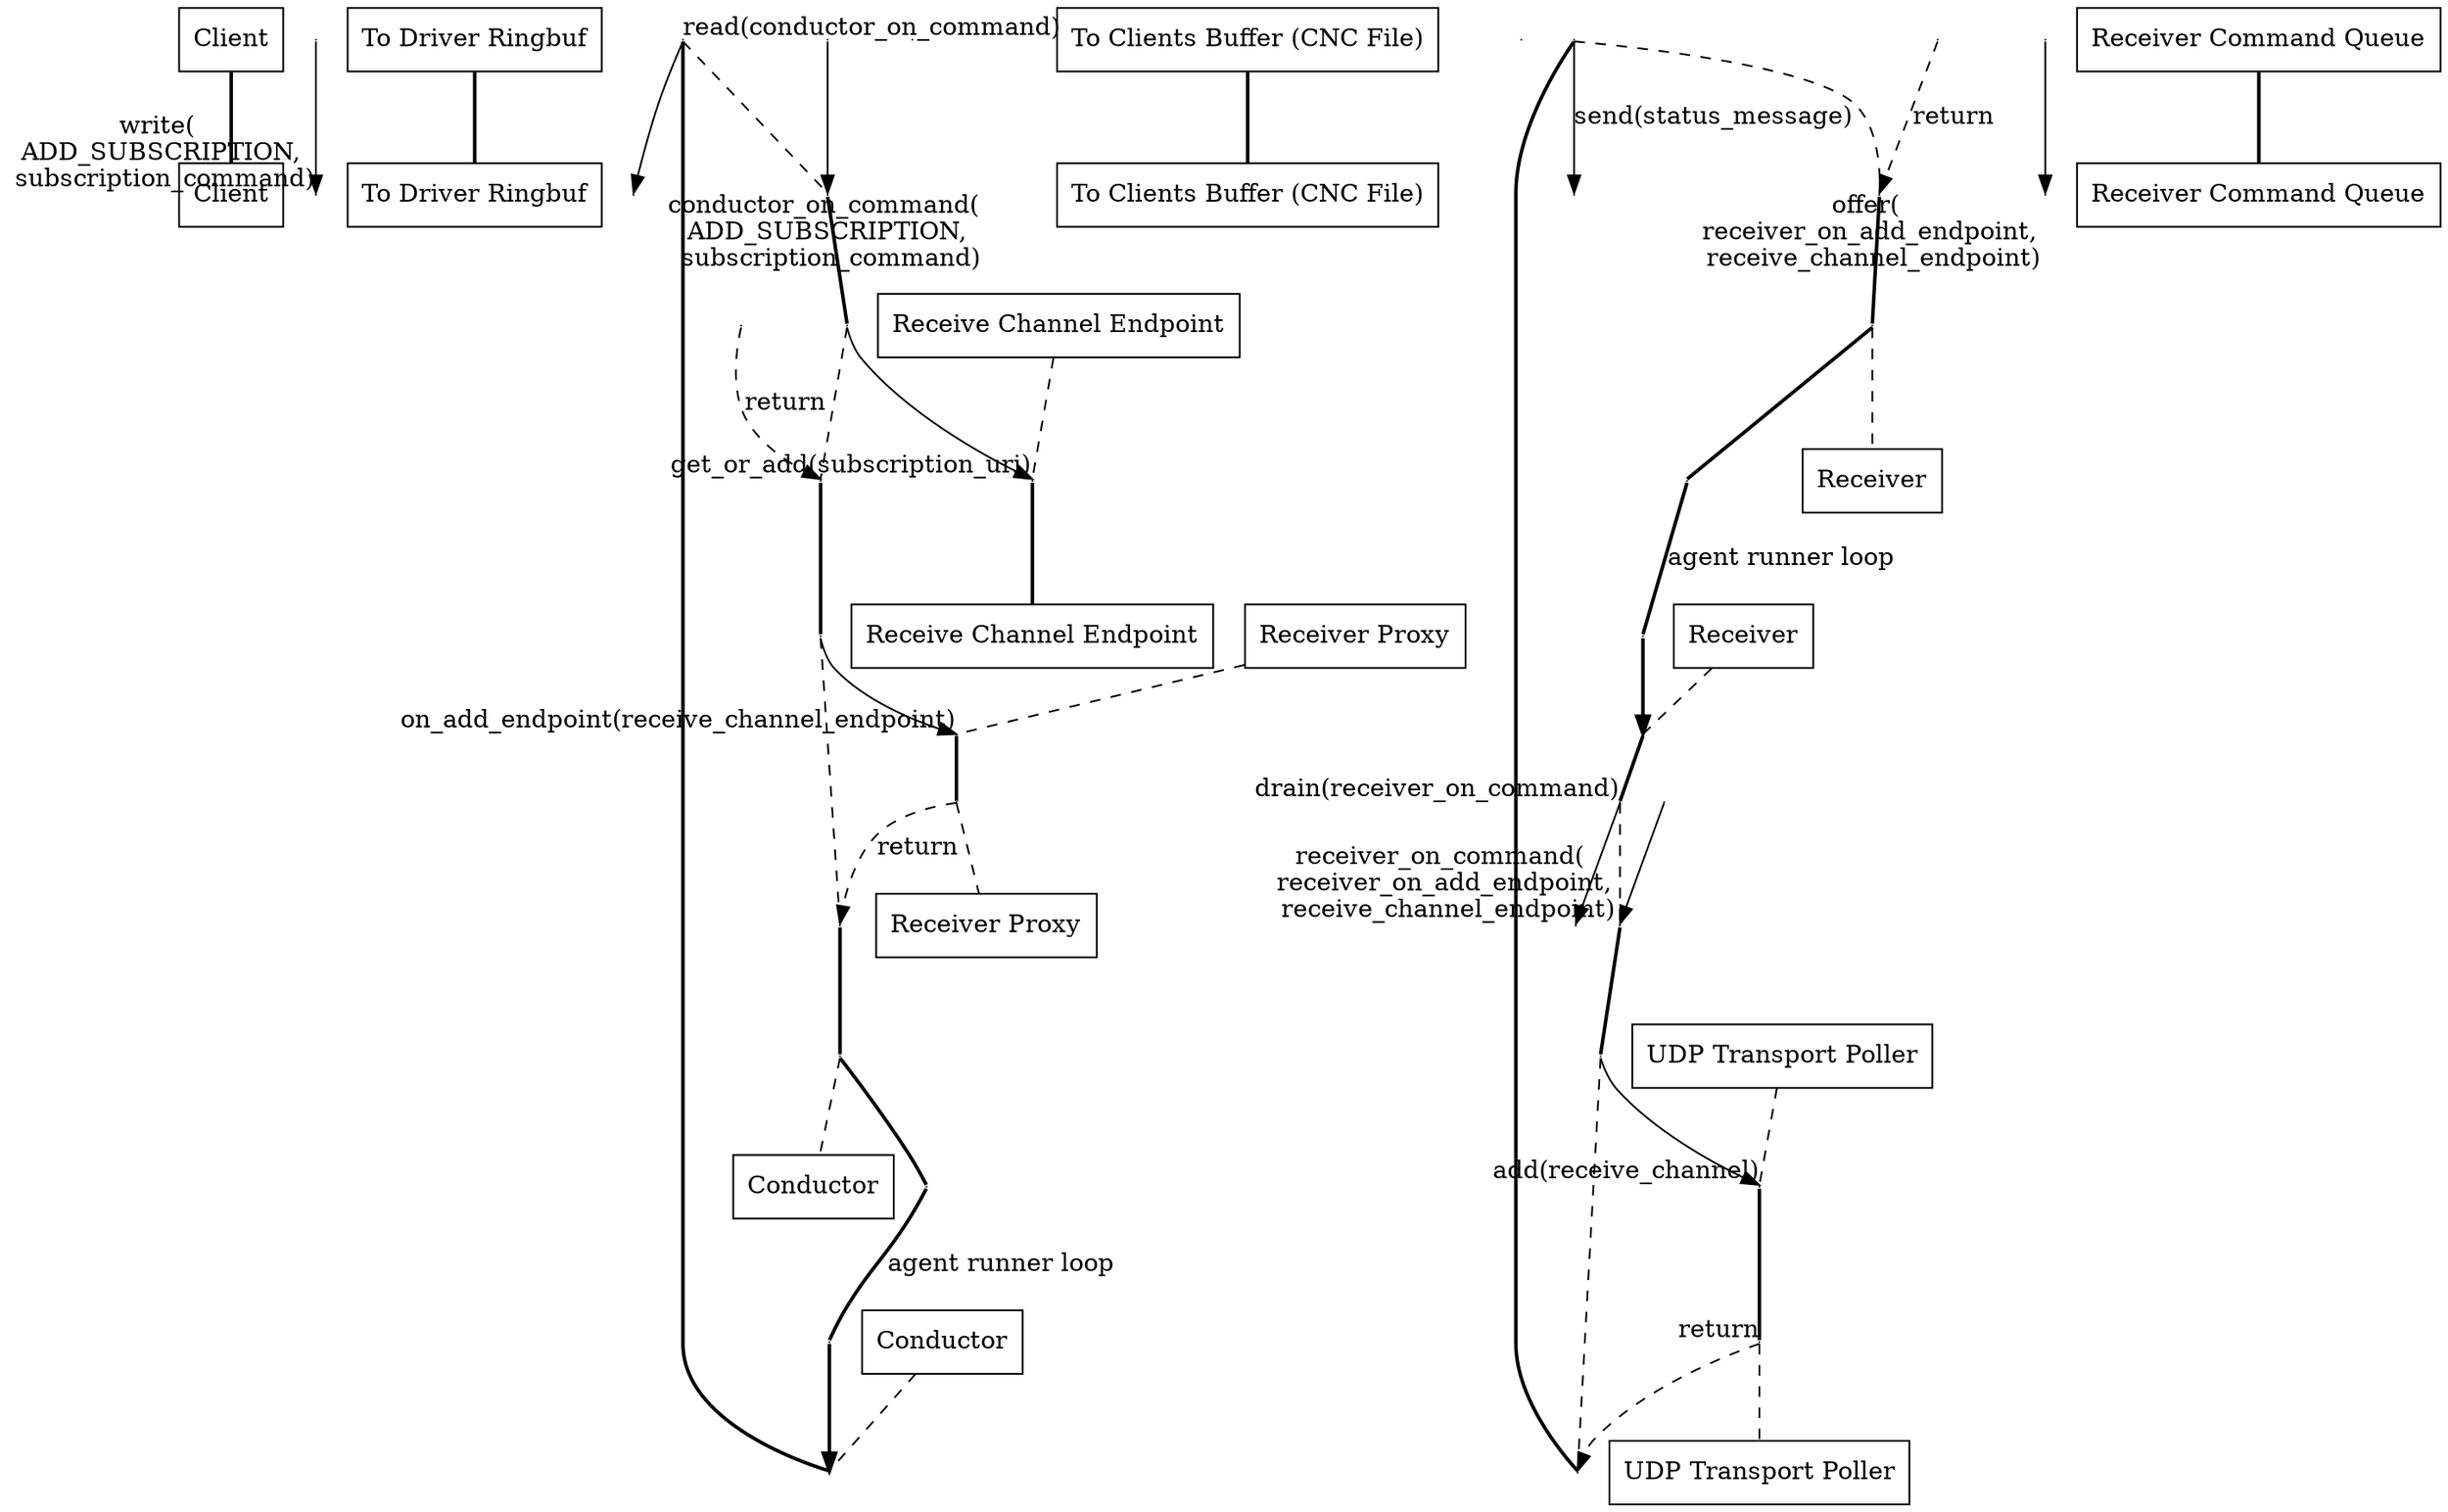 digraph add_subscription_sequence_diagram {
  client__head [ label="Client" pos="0,0!" shape="record" ];
  client__write [ pos="0,-1!" shape="point" width="0" ]
  client__foot [ label="Client" pos="0,-17!" shape="record" ];
  to_driver_ringbuf__head [ label="To Driver Ringbuf" pos="3,0!" shape="record" ];
  to_driver_ringbuf__write [ pos="3,-1!" shape="point" width="0" ]
  to_driver_ringbuf__read [ pos="3,-2!" shape="point" width="0" ]
  to_driver_ringbuf__on_command [ pos="3,-3!" shape="point" width="0" ]
  to_driver_ringbuf__foot [ label="To Driver Ringbuf" pos="3,-17!" shape="record" ];
  conductor__head [ label="Conductor" pos="6,0!" shape="record" ];
  conductor__loop_begin [ pos="6,-1!" shape="point" width="0" ];
  conductor__ret_loop_begin [ pos="6.5,-1!" shape="point" width="0" ];
  conductor__read [ pos="6,-2!" shape="point" width="0" ]
  conductor__on_command [ pos="6,-3!" shape="point" width="0" ]
  conductor__get_add [ pos="6,-4!" shape="point" width="0" ]
  conductor__ret_get_add [ pos="6,-5!" shape="point" width="0" ]
  conductor__on_add_end [ pos="6,-6!" shape="point" width="0" ]
  conductor__ret_on_add_end [ pos="6,-8!" shape="point" width="0" ]
  conductor__broadcast [ pos="6,-15!" shape="point" width="0" ]
  conductor__loop_end [ pos="6,-16!" shape="point" width="0" ];
  conductor__ret_loop_end [ pos="6.5,-16!" shape="point" width="0" ];
  conductor__foot [ label="Conductor" pos="6,-17!" shape="record" ];
  to_clients_buffer__head [ label="To Clients Buffer (CNC File)" pos="9,0!" shape="record" ];
  to_clients_buffer__broadcast [ pos="9,-15!" shape="point" width="0" ]
  to_clients_buffer__foot [ label="To Clients Buffer (CNC File)" pos="9,-17!" shape="record" ];
  receive_channel_endpoint__head [ label="Receive Channel Endpoint" pos="12,0!" shape="record" ];
  receive_channel_endpoint__get_add [ pos="12,-4!" shape="point" width="0" ]
  receive_channel_endpoint__ret_get_add [ pos="12,-5!" shape="point" width="0" ]
  receive_channel_endpoint__send_status_msg [ pos="12,-12!" shape="point" width="0" ]
  receive_channel_endpoint__ret_send_status_msg [ pos="12,-13!" shape="point" width="0" ]
  receive_channel_endpoint__foot [ label="Receive Channel Endpoint" pos="12,-17!" shape="record" ];
  receiver_proxy__head [ label="Receiver Proxy" pos="15,0!" shape="record" ];
  receiver_proxy__on_add_end [ pos="15,-6!" shape="point" width="0" ]
  receiver_proxy__offer [ pos="15,-7!" shape="point" width="0" ]
  receiver_proxy__ret_on_add_end [ pos="15,-8!" shape="point" width="0" ]
  receiver_proxy__foot [ label="Receiver Proxy" pos="15,-17!" shape="record" ];
  receiver_command_queue__head [ label="Receiver Command Queue" pos="18,0!" shape="record" ];
  receiver_command_queue__offer [ pos="18,-7!" shape="point" width="0" ]
  receiver_command_queue__drain [ pos="18,-8!" shape="point" width="0" ]
  receiver_command_queue__on_command [ pos="18,-9!" shape="point" width="0" ]
  receiver_command_queue__foot [ label="Receiver Command Queue" pos="18,-17!" shape="record" ];
  receiver__head [ label="Receiver" pos="21,0!" shape="record" ];
  receiver__loop_begin [ pos="21,-1!" shape="point" width="0" ];
  receiver__ret_loop_begin [ pos="21.5,-1!" shape="point" width="0" ];
  receiver__drain [ pos="21,-8!" shape="point" width="0" ]
  receiver__on_command [ pos="21,-9!" shape="point" width="0" ]
  receiver__add_channel [ pos="21,-10!" shape="point" width="0" ]
  receiver__ret_add_channel [ pos="21,-11!" shape="point" width="0" ]
  receiver__send_status_msg [ pos="21,-12!" shape="point" width="0" ]
  receiver__ret_send_status_msg [ pos="21,-13!" shape="point" width="0" ]
  receiver__loop_end [ pos="21,-16!" shape="point" width="0" ];
  receiver__ret_loop_end [ pos="21.5,-16!" shape="point" width="0" ];
  receiver__foot [ label="Receiver" pos="21,-17!" shape="record" ];
  udp_poller__head [ label="UDP Transport Poller" pos="24,0!" shape="record" ];
  udp_poller__add_channel [ pos="24,-10!" shape="point" width="0" ]
  udp_poller__ret_add_channel [ pos="24,-11!" shape="point" width="0" ]
  udp_poller__foot [ label="UDP Transport Poller" pos="24,-17!" shape="record" ];

  client__head -> client__foot [ dir="none" style="bold" ]
  to_driver_ringbuf__head -> to_driver_ringbuf__foot [ dir="none" style="bold" ]
  conductor__head -> conductor__loop_begin [ dir="none" style="dashed" ]
  conductor__loop_begin -> conductor__read [ dir="none" style="bold" ]
  conductor__read -> conductor__on_command [ dir="none" style="dashed" ]
  conductor__on_command -> conductor__get_add [ dir="none" style="bold" ]
  conductor__get_add -> conductor__ret_get_add [ dir="none" style="dashed" ]
  conductor__ret_get_add -> conductor__on_add_end [ dir="none" style="bold" ]
  conductor__on_add_end -> conductor__ret_on_add_end [ dir="none" style="dashed" ]
  conductor__ret_on_add_end -> conductor__loop_end [ dir="none" style="bold" ]
  conductor__loop_end -> conductor__foot [ dir="none" style="dashed" ]
  to_clients_buffer__head -> to_clients_buffer__foot [ dir="none" style="bold" ]
  receive_channel_endpoint__head -> receive_channel_endpoint__get_add [ dir="none" style="dashed" ]
  receive_channel_endpoint__get_add -> receive_channel_endpoint__foot [ dir="none" style="bold" ]
  receiver_proxy__head -> receiver_proxy__on_add_end [ dir="none" style="dashed" ]
  receiver_proxy__on_add_end -> receiver_proxy__ret_on_add_end [ dir="none" style="bold" ]
  receiver_proxy__ret_on_add_end -> receiver_proxy__foot [ dir="none" style="dashed" ]
  receiver_command_queue__head -> receiver_command_queue__foot [ dir="none" style="bold" ]
  receiver__head -> receiver__loop_begin [ dir="none" style="dashed" ]
  receiver__loop_begin -> receiver__drain [ dir="none" style="bold" ]
  receiver__drain -> receiver__on_command [ dir="none" style="dashed" ]
  receiver__on_command -> receiver__add_channel [ dir="none" style="bold" ]
  receiver__add_channel -> receiver__ret_add_channel [ dir="none" style="dashed" ]
  receiver__ret_add_channel -> receiver__send_status_msg [ dir="none" style="bold" ]
  receiver__send_status_msg -> receiver__ret_send_status_msg [ dir="none" style="dashed" ]
  receiver__ret_send_status_msg -> receiver__loop_end [ dir="none" style="bold" ]
  receiver__loop_end -> receiver__foot [ dir="none" style="dashed" ]
  udp_poller__head -> udp_poller__add_channel [ dir="none" style="dashed" ]
  udp_poller__add_channel -> udp_poller__ret_add_channel [ dir="none" style="bold" ]
  udp_poller__ret_add_channel -> udp_poller__foot [ dir="none" style="dashed" ]

  client__write -> to_driver_ringbuf__write [ headlabel="write( \n ADD_SUBSCRIPTION, \n subscription_command)" style="solid" ]
  conductor__read -> to_driver_ringbuf__read [ taillabel="read(conductor_on_command)" style="solid" ]
  to_driver_ringbuf__on_command -> conductor__on_command [ headlabel="conductor_on_command( \n ADD_SUBSCRIPTION, \n subscription_command)" style="solid" ]
  conductor__get_add -> receive_channel_endpoint__get_add [ headlabel="get_or_add(subscription_uri)" style="solid" ]
  receive_channel_endpoint__ret_get_add -> conductor__ret_get_add [ label="return" style="dashed" ]
  conductor__on_add_end -> receiver_proxy__on_add_end [ headlabel="on_add_endpoint(receive_channel_endpoint)" style="solid" ]
  receiver_proxy__offer -> receiver_command_queue__offer [ headlabel="offer( \n receiver_on_add_endpoint, \n receive_channel_endpoint)" style="solid" ]
  receiver_proxy__ret_on_add_end -> conductor__ret_on_add_end [ label="return" style="dashed" ]
  receiver__drain -> receiver_command_queue__drain [ taillabel="drain(receiver_on_command)" style="solid" ]
  receiver_command_queue__on_command -> receiver__on_command [ headlabel="receiver_on_command( \n receiver_on_add_endpoint, \n receive_channel_endpoint)" style="solid" ]
  receiver__add_channel -> udp_poller__add_channel [ headlabel="add(receive_channel)" style="solid" ]
  udp_poller__ret_add_channel -> receiver__ret_add_channel [ taillabel="return" style="dashed" ]
  receiver__send_status_msg -> receive_channel_endpoint__send_status_msg [ label="send(status_message)" style="solid" ]
  receive_channel_endpoint__ret_send_status_msg -> receiver__ret_send_status_msg [ label="return" style="dashed" ]

  conductor__loop_end -> conductor__ret_loop_end [ dir="none" style="bold" ]
  conductor__ret_loop_end -> conductor__ret_loop_begin [ label="agent runner loop" dir="none" style="bold" ]
  conductor__ret_loop_begin -> conductor__loop_begin [ style="bold" ]
  receiver__loop_end -> receiver__ret_loop_end [ dir="none" style="bold" ]
  receiver__ret_loop_end -> receiver__ret_loop_begin [ label="agent runner loop" dir="none" style="bold" ]
  receiver__ret_loop_begin -> receiver__loop_begin [ style="bold" ]
}
